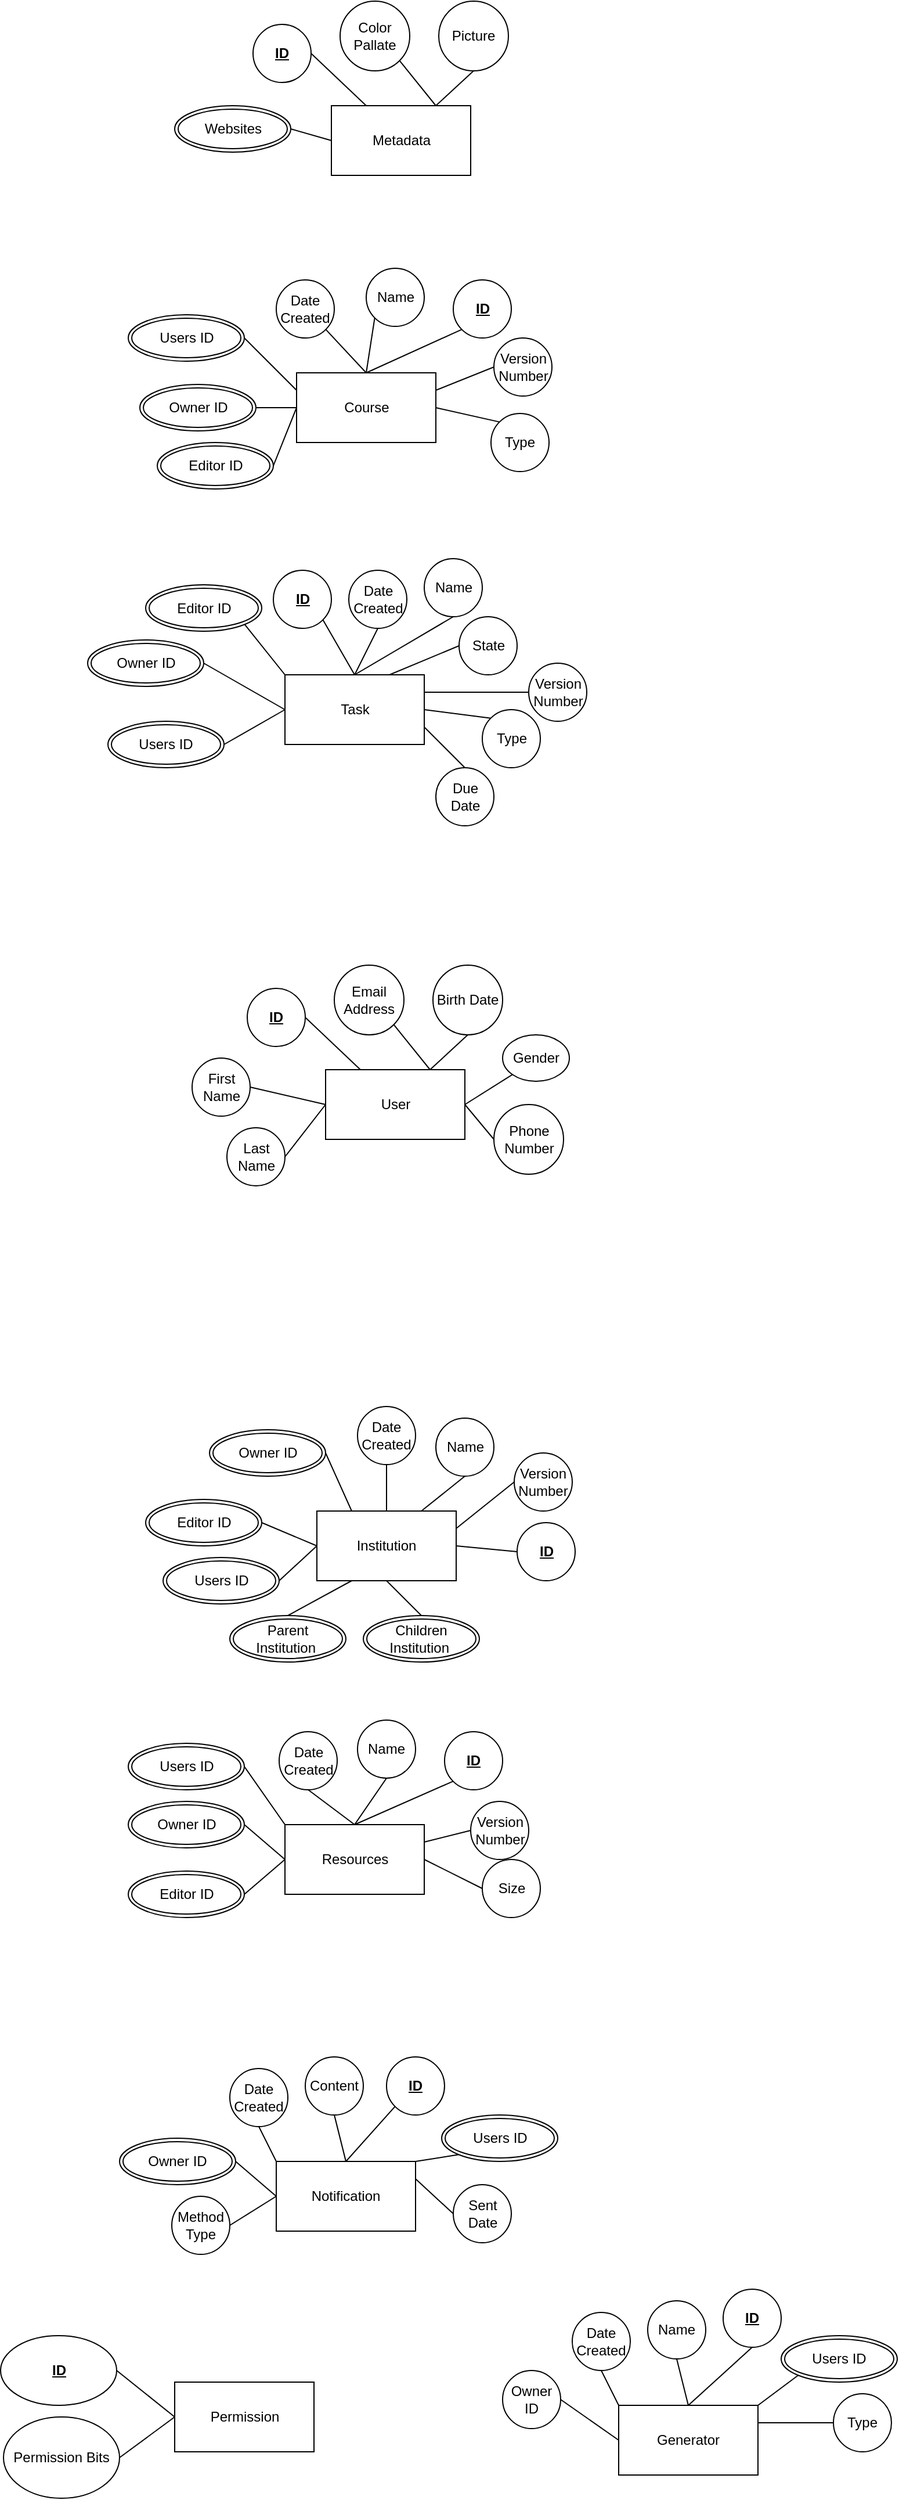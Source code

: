 <mxfile version="21.2.1" type="github">
  <diagram id="R2lEEEUBdFMjLlhIrx00" name="Page-1">
    <mxGraphModel dx="954" dy="1748" grid="1" gridSize="10" guides="1" tooltips="1" connect="1" arrows="1" fold="1" page="1" pageScale="1" pageWidth="850" pageHeight="1100" math="0" shadow="0" extFonts="Permanent Marker^https://fonts.googleapis.com/css?family=Permanent+Marker">
      <root>
        <mxCell id="0" />
        <mxCell id="1" parent="0" />
        <mxCell id="CtZSEA7i2D5SScJN1McE-1" value="User" style="rounded=0;whiteSpace=wrap;html=1;" parent="1" vertex="1">
          <mxGeometry x="327.5" y="-160" width="120" height="60" as="geometry" />
        </mxCell>
        <mxCell id="CtZSEA7i2D5SScJN1McE-2" value="Course" style="rounded=0;whiteSpace=wrap;html=1;" parent="1" vertex="1">
          <mxGeometry x="302.5" y="-760" width="120" height="60" as="geometry" />
        </mxCell>
        <mxCell id="CtZSEA7i2D5SScJN1McE-3" value="Task" style="rounded=0;whiteSpace=wrap;html=1;" parent="1" vertex="1">
          <mxGeometry x="292.5" y="-500" width="120" height="60" as="geometry" />
        </mxCell>
        <mxCell id="uw39ci3O_gwY2ypVidcm-2" value="&lt;b&gt;&lt;u&gt;ID&lt;/u&gt;&lt;/b&gt;" style="ellipse;whiteSpace=wrap;html=1;" parent="1" vertex="1">
          <mxGeometry x="260" y="-230" width="50" height="50" as="geometry" />
        </mxCell>
        <mxCell id="uw39ci3O_gwY2ypVidcm-3" value="First Name" style="ellipse;whiteSpace=wrap;html=1;" parent="1" vertex="1">
          <mxGeometry x="212.5" y="-170" width="50" height="50" as="geometry" />
        </mxCell>
        <mxCell id="uw39ci3O_gwY2ypVidcm-4" value="Last Name" style="ellipse;whiteSpace=wrap;html=1;" parent="1" vertex="1">
          <mxGeometry x="242.5" y="-110" width="50" height="50" as="geometry" />
        </mxCell>
        <mxCell id="uw39ci3O_gwY2ypVidcm-5" value="Email Address" style="ellipse;whiteSpace=wrap;html=1;" parent="1" vertex="1">
          <mxGeometry x="335" y="-250" width="60" height="60" as="geometry" />
        </mxCell>
        <mxCell id="uw39ci3O_gwY2ypVidcm-6" value="Phone Number" style="ellipse;whiteSpace=wrap;html=1;" parent="1" vertex="1">
          <mxGeometry x="472.5" y="-130" width="60" height="60" as="geometry" />
        </mxCell>
        <mxCell id="uw39ci3O_gwY2ypVidcm-7" value="Birth Date" style="ellipse;whiteSpace=wrap;html=1;" parent="1" vertex="1">
          <mxGeometry x="420" y="-250" width="60" height="60" as="geometry" />
        </mxCell>
        <mxCell id="uw39ci3O_gwY2ypVidcm-8" value="Gender" style="ellipse;whiteSpace=wrap;html=1;" parent="1" vertex="1">
          <mxGeometry x="480" y="-190" width="57.5" height="40" as="geometry" />
        </mxCell>
        <mxCell id="uw39ci3O_gwY2ypVidcm-10" value="" style="endArrow=none;html=1;rounded=0;entryX=0.75;entryY=0;entryDx=0;entryDy=0;exitX=1;exitY=1;exitDx=0;exitDy=0;" parent="1" source="uw39ci3O_gwY2ypVidcm-5" target="CtZSEA7i2D5SScJN1McE-1" edge="1">
          <mxGeometry width="50" height="50" relative="1" as="geometry">
            <mxPoint x="367.5" y="70" as="sourcePoint" />
            <mxPoint x="417.5" y="20" as="targetPoint" />
          </mxGeometry>
        </mxCell>
        <mxCell id="uw39ci3O_gwY2ypVidcm-12" value="" style="endArrow=none;html=1;rounded=0;entryX=0.25;entryY=0;entryDx=0;entryDy=0;exitX=1;exitY=0.5;exitDx=0;exitDy=0;" parent="1" source="uw39ci3O_gwY2ypVidcm-2" target="CtZSEA7i2D5SScJN1McE-1" edge="1">
          <mxGeometry width="50" height="50" relative="1" as="geometry">
            <mxPoint x="247.5" y="-140" as="sourcePoint" />
            <mxPoint x="337.5" y="-120" as="targetPoint" />
          </mxGeometry>
        </mxCell>
        <mxCell id="uw39ci3O_gwY2ypVidcm-13" value="" style="endArrow=none;html=1;rounded=0;exitX=1;exitY=0.5;exitDx=0;exitDy=0;entryX=0;entryY=0.5;entryDx=0;entryDy=0;" parent="1" source="uw39ci3O_gwY2ypVidcm-3" target="CtZSEA7i2D5SScJN1McE-1" edge="1">
          <mxGeometry width="50" height="50" relative="1" as="geometry">
            <mxPoint x="207.5" y="-100" as="sourcePoint" />
            <mxPoint x="307.5" y="-80" as="targetPoint" />
          </mxGeometry>
        </mxCell>
        <mxCell id="uw39ci3O_gwY2ypVidcm-14" value="" style="endArrow=none;html=1;rounded=0;exitX=1;exitY=0.5;exitDx=0;exitDy=0;entryX=0;entryY=0.5;entryDx=0;entryDy=0;" parent="1" source="uw39ci3O_gwY2ypVidcm-4" target="CtZSEA7i2D5SScJN1McE-1" edge="1">
          <mxGeometry width="50" height="50" relative="1" as="geometry">
            <mxPoint x="187.5" y="-145" as="sourcePoint" />
            <mxPoint x="297.5" y="-50" as="targetPoint" />
          </mxGeometry>
        </mxCell>
        <mxCell id="uw39ci3O_gwY2ypVidcm-15" value="" style="endArrow=none;html=1;rounded=0;entryX=0.75;entryY=0;entryDx=0;entryDy=0;exitX=0.5;exitY=1;exitDx=0;exitDy=0;" parent="1" source="uw39ci3O_gwY2ypVidcm-7" target="CtZSEA7i2D5SScJN1McE-1" edge="1">
          <mxGeometry width="50" height="50" relative="1" as="geometry">
            <mxPoint x="332.5" y="-70" as="sourcePoint" />
            <mxPoint x="452.5" y="-5" as="targetPoint" />
          </mxGeometry>
        </mxCell>
        <mxCell id="uw39ci3O_gwY2ypVidcm-16" value="" style="endArrow=none;html=1;rounded=0;entryX=1;entryY=0.5;entryDx=0;entryDy=0;exitX=0;exitY=1;exitDx=0;exitDy=0;" parent="1" source="uw39ci3O_gwY2ypVidcm-8" target="CtZSEA7i2D5SScJN1McE-1" edge="1">
          <mxGeometry width="50" height="50" relative="1" as="geometry">
            <mxPoint x="387.5" y="-190" as="sourcePoint" />
            <mxPoint x="397.5" y="-150" as="targetPoint" />
          </mxGeometry>
        </mxCell>
        <mxCell id="uw39ci3O_gwY2ypVidcm-17" value="" style="endArrow=none;html=1;rounded=0;entryX=1;entryY=0.5;entryDx=0;entryDy=0;exitX=0;exitY=0.5;exitDx=0;exitDy=0;" parent="1" source="uw39ci3O_gwY2ypVidcm-6" target="CtZSEA7i2D5SScJN1McE-1" edge="1">
          <mxGeometry width="50" height="50" relative="1" as="geometry">
            <mxPoint x="497.5" y="-175" as="sourcePoint" />
            <mxPoint x="397.5" y="-150" as="targetPoint" />
          </mxGeometry>
        </mxCell>
        <mxCell id="A39vKMBTd1vlr0lXiqjf-1" value="Name" style="ellipse;whiteSpace=wrap;html=1;" parent="1" vertex="1">
          <mxGeometry x="362.5" y="-850" width="50" height="50" as="geometry" />
        </mxCell>
        <mxCell id="A39vKMBTd1vlr0lXiqjf-2" value="Date Created" style="ellipse;whiteSpace=wrap;html=1;" parent="1" vertex="1">
          <mxGeometry x="285" y="-840" width="50" height="50" as="geometry" />
        </mxCell>
        <mxCell id="A39vKMBTd1vlr0lXiqjf-3" value="&lt;u&gt;&lt;b&gt;ID&lt;/b&gt;&lt;/u&gt;" style="ellipse;whiteSpace=wrap;html=1;" parent="1" vertex="1">
          <mxGeometry x="437.5" y="-840" width="50" height="50" as="geometry" />
        </mxCell>
        <mxCell id="A39vKMBTd1vlr0lXiqjf-4" value="Version Number" style="ellipse;whiteSpace=wrap;html=1;" parent="1" vertex="1">
          <mxGeometry x="472.5" y="-790" width="50" height="50" as="geometry" />
        </mxCell>
        <mxCell id="A39vKMBTd1vlr0lXiqjf-7" value="Type" style="ellipse;whiteSpace=wrap;html=1;" parent="1" vertex="1">
          <mxGeometry x="470" y="-725" width="50" height="50" as="geometry" />
        </mxCell>
        <mxCell id="A39vKMBTd1vlr0lXiqjf-9" value="" style="endArrow=none;html=1;rounded=0;exitX=1;exitY=0.5;exitDx=0;exitDy=0;entryX=0;entryY=0.5;entryDx=0;entryDy=0;" parent="1" source="muu-Gyr70Mh77Ey5Hw-l-1" target="CtZSEA7i2D5SScJN1McE-2" edge="1">
          <mxGeometry width="50" height="50" relative="1" as="geometry">
            <mxPoint x="252.5" y="-765" as="sourcePoint" />
            <mxPoint x="162.5" y="-695" as="targetPoint" />
          </mxGeometry>
        </mxCell>
        <mxCell id="A39vKMBTd1vlr0lXiqjf-10" value="" style="endArrow=none;html=1;rounded=0;exitX=1;exitY=1;exitDx=0;exitDy=0;entryX=0.5;entryY=0;entryDx=0;entryDy=0;" parent="1" source="A39vKMBTd1vlr0lXiqjf-2" target="CtZSEA7i2D5SScJN1McE-2" edge="1">
          <mxGeometry width="50" height="50" relative="1" as="geometry">
            <mxPoint x="-87.5" y="-875" as="sourcePoint" />
            <mxPoint x="-7.5" y="-920" as="targetPoint" />
          </mxGeometry>
        </mxCell>
        <mxCell id="A39vKMBTd1vlr0lXiqjf-11" value="" style="endArrow=none;html=1;rounded=0;exitX=0;exitY=1;exitDx=0;exitDy=0;entryX=0.5;entryY=0;entryDx=0;entryDy=0;" parent="1" source="A39vKMBTd1vlr0lXiqjf-1" target="CtZSEA7i2D5SScJN1McE-2" edge="1">
          <mxGeometry width="50" height="50" relative="1" as="geometry">
            <mxPoint x="277.5" y="-780" as="sourcePoint" />
            <mxPoint x="312.5" y="-750" as="targetPoint" />
          </mxGeometry>
        </mxCell>
        <mxCell id="A39vKMBTd1vlr0lXiqjf-12" value="" style="endArrow=none;html=1;rounded=0;exitX=0;exitY=1;exitDx=0;exitDy=0;entryX=0.5;entryY=0;entryDx=0;entryDy=0;" parent="1" source="A39vKMBTd1vlr0lXiqjf-3" target="CtZSEA7i2D5SScJN1McE-2" edge="1">
          <mxGeometry width="50" height="50" relative="1" as="geometry">
            <mxPoint x="367.5" y="-790" as="sourcePoint" />
            <mxPoint x="312.5" y="-750" as="targetPoint" />
          </mxGeometry>
        </mxCell>
        <mxCell id="A39vKMBTd1vlr0lXiqjf-13" value="" style="endArrow=none;html=1;rounded=0;exitX=0;exitY=0;exitDx=0;exitDy=0;entryX=1;entryY=0.5;entryDx=0;entryDy=0;" parent="1" source="A39vKMBTd1vlr0lXiqjf-7" target="CtZSEA7i2D5SScJN1McE-2" edge="1">
          <mxGeometry width="50" height="50" relative="1" as="geometry">
            <mxPoint x="457.5" y="-790" as="sourcePoint" />
            <mxPoint x="372.5" y="-750" as="targetPoint" />
          </mxGeometry>
        </mxCell>
        <mxCell id="A39vKMBTd1vlr0lXiqjf-15" value="" style="endArrow=none;html=1;rounded=0;exitX=0;exitY=0.5;exitDx=0;exitDy=0;entryX=1;entryY=0.25;entryDx=0;entryDy=0;" parent="1" source="A39vKMBTd1vlr0lXiqjf-4" target="CtZSEA7i2D5SScJN1McE-2" edge="1">
          <mxGeometry width="50" height="50" relative="1" as="geometry">
            <mxPoint x="522.5" y="-775" as="sourcePoint" />
            <mxPoint x="432.5" y="-735" as="targetPoint" />
          </mxGeometry>
        </mxCell>
        <mxCell id="Amn-k6kEI2SlUnUKtU05-3" value="&lt;b&gt;&lt;u&gt;ID&lt;/u&gt;&lt;/b&gt;" style="ellipse;whiteSpace=wrap;html=1;" parent="1" vertex="1">
          <mxGeometry x="282.5" y="-590" width="50" height="50" as="geometry" />
        </mxCell>
        <mxCell id="Amn-k6kEI2SlUnUKtU05-7" value="" style="endArrow=none;html=1;rounded=0;exitX=1;exitY=1;exitDx=0;exitDy=0;entryX=0.5;entryY=0;entryDx=0;entryDy=0;" parent="1" source="Amn-k6kEI2SlUnUKtU05-3" target="CtZSEA7i2D5SScJN1McE-3" edge="1">
          <mxGeometry width="50" height="50" relative="1" as="geometry">
            <mxPoint x="277.5" y="-540" as="sourcePoint" />
            <mxPoint x="302.5" y="-490" as="targetPoint" />
          </mxGeometry>
        </mxCell>
        <mxCell id="Amn-k6kEI2SlUnUKtU05-10" value="Name" style="ellipse;whiteSpace=wrap;html=1;" parent="1" vertex="1">
          <mxGeometry x="412.5" y="-600" width="50" height="50" as="geometry" />
        </mxCell>
        <mxCell id="Amn-k6kEI2SlUnUKtU05-11" value="Date Created" style="ellipse;whiteSpace=wrap;html=1;" parent="1" vertex="1">
          <mxGeometry x="347.5" y="-590" width="50" height="50" as="geometry" />
        </mxCell>
        <mxCell id="Amn-k6kEI2SlUnUKtU05-12" value="Type" style="ellipse;whiteSpace=wrap;html=1;" parent="1" vertex="1">
          <mxGeometry x="462.5" y="-470" width="50" height="50" as="geometry" />
        </mxCell>
        <mxCell id="Amn-k6kEI2SlUnUKtU05-13" value="Version Number" style="ellipse;whiteSpace=wrap;html=1;" parent="1" vertex="1">
          <mxGeometry x="502.5" y="-510" width="50" height="50" as="geometry" />
        </mxCell>
        <mxCell id="Amn-k6kEI2SlUnUKtU05-14" value="Due Date" style="ellipse;whiteSpace=wrap;html=1;" parent="1" vertex="1">
          <mxGeometry x="422.5" y="-420" width="50" height="50" as="geometry" />
        </mxCell>
        <mxCell id="Amn-k6kEI2SlUnUKtU05-15" value="State" style="ellipse;whiteSpace=wrap;html=1;" parent="1" vertex="1">
          <mxGeometry x="442.5" y="-550" width="50" height="50" as="geometry" />
        </mxCell>
        <mxCell id="Amn-k6kEI2SlUnUKtU05-17" value="" style="endArrow=none;html=1;rounded=0;exitX=0.5;exitY=1;exitDx=0;exitDy=0;entryX=0.5;entryY=0;entryDx=0;entryDy=0;" parent="1" source="Amn-k6kEI2SlUnUKtU05-11" target="CtZSEA7i2D5SScJN1McE-3" edge="1">
          <mxGeometry width="50" height="50" relative="1" as="geometry">
            <mxPoint x="327.5" y="-550" as="sourcePoint" />
            <mxPoint x="332.5" y="-490" as="targetPoint" />
          </mxGeometry>
        </mxCell>
        <mxCell id="Amn-k6kEI2SlUnUKtU05-18" value="" style="endArrow=none;html=1;rounded=0;exitX=0.5;exitY=1;exitDx=0;exitDy=0;entryX=0.5;entryY=0;entryDx=0;entryDy=0;" parent="1" source="Amn-k6kEI2SlUnUKtU05-10" target="CtZSEA7i2D5SScJN1McE-3" edge="1">
          <mxGeometry width="50" height="50" relative="1" as="geometry">
            <mxPoint x="382.5" y="-530" as="sourcePoint" />
            <mxPoint x="362.5" y="-490" as="targetPoint" />
          </mxGeometry>
        </mxCell>
        <mxCell id="Amn-k6kEI2SlUnUKtU05-19" value="" style="endArrow=none;html=1;rounded=0;exitX=0;exitY=0.5;exitDx=0;exitDy=0;entryX=0.75;entryY=0;entryDx=0;entryDy=0;" parent="1" source="Amn-k6kEI2SlUnUKtU05-15" target="CtZSEA7i2D5SScJN1McE-3" edge="1">
          <mxGeometry width="50" height="50" relative="1" as="geometry">
            <mxPoint x="447.5" y="-530" as="sourcePoint" />
            <mxPoint x="362.5" y="-490" as="targetPoint" />
          </mxGeometry>
        </mxCell>
        <mxCell id="Amn-k6kEI2SlUnUKtU05-20" value="" style="endArrow=none;html=1;rounded=0;exitX=0;exitY=0.5;exitDx=0;exitDy=0;entryX=1;entryY=0.25;entryDx=0;entryDy=0;" parent="1" source="Amn-k6kEI2SlUnUKtU05-13" target="CtZSEA7i2D5SScJN1McE-3" edge="1">
          <mxGeometry width="50" height="50" relative="1" as="geometry">
            <mxPoint x="482.5" y="-525" as="sourcePoint" />
            <mxPoint x="392.5" y="-490" as="targetPoint" />
          </mxGeometry>
        </mxCell>
        <mxCell id="Amn-k6kEI2SlUnUKtU05-21" value="" style="endArrow=none;html=1;rounded=0;exitX=0;exitY=0;exitDx=0;exitDy=0;entryX=1;entryY=0.5;entryDx=0;entryDy=0;" parent="1" source="Amn-k6kEI2SlUnUKtU05-12" target="CtZSEA7i2D5SScJN1McE-3" edge="1">
          <mxGeometry width="50" height="50" relative="1" as="geometry">
            <mxPoint x="512.5" y="-465" as="sourcePoint" />
            <mxPoint x="422.5" y="-475" as="targetPoint" />
          </mxGeometry>
        </mxCell>
        <mxCell id="Amn-k6kEI2SlUnUKtU05-22" value="" style="endArrow=none;html=1;rounded=0;exitX=0.5;exitY=0;exitDx=0;exitDy=0;entryX=1;entryY=0.75;entryDx=0;entryDy=0;" parent="1" source="Amn-k6kEI2SlUnUKtU05-14" target="CtZSEA7i2D5SScJN1McE-3" edge="1">
          <mxGeometry width="50" height="50" relative="1" as="geometry">
            <mxPoint x="459.5" y="-443" as="sourcePoint" />
            <mxPoint x="422.5" y="-460" as="targetPoint" />
          </mxGeometry>
        </mxCell>
        <mxCell id="Amn-k6kEI2SlUnUKtU05-25" value="Institution" style="rounded=0;whiteSpace=wrap;html=1;" parent="1" vertex="1">
          <mxGeometry x="320" y="220" width="120" height="60" as="geometry" />
        </mxCell>
        <mxCell id="Amn-k6kEI2SlUnUKtU05-26" value="Name" style="ellipse;whiteSpace=wrap;html=1;" parent="1" vertex="1">
          <mxGeometry x="422.5" y="140" width="50" height="50" as="geometry" />
        </mxCell>
        <mxCell id="Amn-k6kEI2SlUnUKtU05-27" value="Date Created" style="ellipse;whiteSpace=wrap;html=1;" parent="1" vertex="1">
          <mxGeometry x="355" y="130" width="50" height="50" as="geometry" />
        </mxCell>
        <mxCell id="Amn-k6kEI2SlUnUKtU05-28" value="&lt;u&gt;&lt;b&gt;ID&lt;/b&gt;&lt;/u&gt;" style="ellipse;whiteSpace=wrap;html=1;" parent="1" vertex="1">
          <mxGeometry x="492.5" y="230" width="50" height="50" as="geometry" />
        </mxCell>
        <mxCell id="Amn-k6kEI2SlUnUKtU05-29" value="Version Number" style="ellipse;whiteSpace=wrap;html=1;" parent="1" vertex="1">
          <mxGeometry x="490" y="170" width="50" height="50" as="geometry" />
        </mxCell>
        <mxCell id="Amn-k6kEI2SlUnUKtU05-35" value="" style="endArrow=none;html=1;rounded=0;exitX=0.5;exitY=1;exitDx=0;exitDy=0;entryX=0.5;entryY=0;entryDx=0;entryDy=0;" parent="1" source="Amn-k6kEI2SlUnUKtU05-27" target="Amn-k6kEI2SlUnUKtU05-25" edge="1">
          <mxGeometry width="50" height="50" relative="1" as="geometry">
            <mxPoint x="-90" y="95" as="sourcePoint" />
            <mxPoint x="-10" y="50" as="targetPoint" />
          </mxGeometry>
        </mxCell>
        <mxCell id="Amn-k6kEI2SlUnUKtU05-36" value="" style="endArrow=none;html=1;rounded=0;exitX=0.5;exitY=1;exitDx=0;exitDy=0;entryX=0.75;entryY=0;entryDx=0;entryDy=0;" parent="1" source="Amn-k6kEI2SlUnUKtU05-26" target="Amn-k6kEI2SlUnUKtU05-25" edge="1">
          <mxGeometry width="50" height="50" relative="1" as="geometry">
            <mxPoint x="275" y="190" as="sourcePoint" />
            <mxPoint x="310" y="220" as="targetPoint" />
          </mxGeometry>
        </mxCell>
        <mxCell id="Amn-k6kEI2SlUnUKtU05-37" value="" style="endArrow=none;html=1;rounded=0;exitX=0;exitY=0.5;exitDx=0;exitDy=0;entryX=1;entryY=0.5;entryDx=0;entryDy=0;" parent="1" source="Amn-k6kEI2SlUnUKtU05-28" target="Amn-k6kEI2SlUnUKtU05-25" edge="1">
          <mxGeometry width="50" height="50" relative="1" as="geometry">
            <mxPoint x="365" y="180" as="sourcePoint" />
            <mxPoint x="310" y="220" as="targetPoint" />
          </mxGeometry>
        </mxCell>
        <mxCell id="Amn-k6kEI2SlUnUKtU05-40" value="" style="endArrow=none;html=1;rounded=0;exitX=0;exitY=0.5;exitDx=0;exitDy=0;entryX=1;entryY=0.25;entryDx=0;entryDy=0;" parent="1" source="Amn-k6kEI2SlUnUKtU05-29" target="Amn-k6kEI2SlUnUKtU05-25" edge="1">
          <mxGeometry width="50" height="50" relative="1" as="geometry">
            <mxPoint x="520" y="195" as="sourcePoint" />
            <mxPoint x="430" y="235" as="targetPoint" />
          </mxGeometry>
        </mxCell>
        <mxCell id="Amn-k6kEI2SlUnUKtU05-57" value="Resources" style="rounded=0;whiteSpace=wrap;html=1;" parent="1" vertex="1">
          <mxGeometry x="292.5" y="490" width="120" height="60" as="geometry" />
        </mxCell>
        <mxCell id="Amn-k6kEI2SlUnUKtU05-58" value="Name" style="ellipse;whiteSpace=wrap;html=1;" parent="1" vertex="1">
          <mxGeometry x="355" y="400" width="50" height="50" as="geometry" />
        </mxCell>
        <mxCell id="Amn-k6kEI2SlUnUKtU05-59" value="Date Created" style="ellipse;whiteSpace=wrap;html=1;" parent="1" vertex="1">
          <mxGeometry x="287.5" y="410" width="50" height="50" as="geometry" />
        </mxCell>
        <mxCell id="Amn-k6kEI2SlUnUKtU05-60" value="&lt;b&gt;&lt;u&gt;ID&lt;/u&gt;&lt;/b&gt;" style="ellipse;whiteSpace=wrap;html=1;" parent="1" vertex="1">
          <mxGeometry x="430" y="410" width="50" height="50" as="geometry" />
        </mxCell>
        <mxCell id="Amn-k6kEI2SlUnUKtU05-61" value="Version Number" style="ellipse;whiteSpace=wrap;html=1;" parent="1" vertex="1">
          <mxGeometry x="452.5" y="470" width="50" height="50" as="geometry" />
        </mxCell>
        <mxCell id="Amn-k6kEI2SlUnUKtU05-64" value="Size" style="ellipse;whiteSpace=wrap;html=1;" parent="1" vertex="1">
          <mxGeometry x="462.5" y="520" width="50" height="50" as="geometry" />
        </mxCell>
        <mxCell id="Amn-k6kEI2SlUnUKtU05-67" value="" style="endArrow=none;html=1;rounded=0;exitX=0.5;exitY=1;exitDx=0;exitDy=0;entryX=0.5;entryY=0;entryDx=0;entryDy=0;" parent="1" source="Amn-k6kEI2SlUnUKtU05-59" target="Amn-k6kEI2SlUnUKtU05-57" edge="1">
          <mxGeometry width="50" height="50" relative="1" as="geometry">
            <mxPoint x="-97.5" y="375" as="sourcePoint" />
            <mxPoint x="-17.5" y="330" as="targetPoint" />
          </mxGeometry>
        </mxCell>
        <mxCell id="Amn-k6kEI2SlUnUKtU05-68" value="" style="endArrow=none;html=1;rounded=0;exitX=0.5;exitY=1;exitDx=0;exitDy=0;entryX=0.5;entryY=0;entryDx=0;entryDy=0;" parent="1" source="Amn-k6kEI2SlUnUKtU05-58" target="Amn-k6kEI2SlUnUKtU05-57" edge="1">
          <mxGeometry width="50" height="50" relative="1" as="geometry">
            <mxPoint x="267.5" y="470" as="sourcePoint" />
            <mxPoint x="302.5" y="500" as="targetPoint" />
          </mxGeometry>
        </mxCell>
        <mxCell id="Amn-k6kEI2SlUnUKtU05-69" value="" style="endArrow=none;html=1;rounded=0;exitX=0;exitY=1;exitDx=0;exitDy=0;entryX=0.5;entryY=0;entryDx=0;entryDy=0;" parent="1" source="Amn-k6kEI2SlUnUKtU05-60" target="Amn-k6kEI2SlUnUKtU05-57" edge="1">
          <mxGeometry width="50" height="50" relative="1" as="geometry">
            <mxPoint x="357.5" y="460" as="sourcePoint" />
            <mxPoint x="302.5" y="500" as="targetPoint" />
          </mxGeometry>
        </mxCell>
        <mxCell id="Amn-k6kEI2SlUnUKtU05-70" value="" style="endArrow=none;html=1;rounded=0;exitX=0;exitY=0.5;exitDx=0;exitDy=0;entryX=1;entryY=0.5;entryDx=0;entryDy=0;" parent="1" source="Amn-k6kEI2SlUnUKtU05-64" target="Amn-k6kEI2SlUnUKtU05-57" edge="1">
          <mxGeometry width="50" height="50" relative="1" as="geometry">
            <mxPoint x="447.5" y="460" as="sourcePoint" />
            <mxPoint x="362.5" y="500" as="targetPoint" />
          </mxGeometry>
        </mxCell>
        <mxCell id="Amn-k6kEI2SlUnUKtU05-72" value="" style="endArrow=none;html=1;rounded=0;exitX=0;exitY=0.5;exitDx=0;exitDy=0;entryX=1;entryY=0.25;entryDx=0;entryDy=0;" parent="1" source="Amn-k6kEI2SlUnUKtU05-61" target="Amn-k6kEI2SlUnUKtU05-57" edge="1">
          <mxGeometry width="50" height="50" relative="1" as="geometry">
            <mxPoint x="512.5" y="475" as="sourcePoint" />
            <mxPoint x="422.5" y="515" as="targetPoint" />
          </mxGeometry>
        </mxCell>
        <mxCell id="Amn-k6kEI2SlUnUKtU05-75" value="Notification" style="rounded=0;whiteSpace=wrap;html=1;" parent="1" vertex="1">
          <mxGeometry x="285" y="780" width="120" height="60" as="geometry" />
        </mxCell>
        <mxCell id="Amn-k6kEI2SlUnUKtU05-76" value="Content" style="ellipse;whiteSpace=wrap;html=1;" parent="1" vertex="1">
          <mxGeometry x="310" y="690" width="50" height="50" as="geometry" />
        </mxCell>
        <mxCell id="Amn-k6kEI2SlUnUKtU05-77" value="Date Created" style="ellipse;whiteSpace=wrap;html=1;" parent="1" vertex="1">
          <mxGeometry x="245" y="700" width="50" height="50" as="geometry" />
        </mxCell>
        <mxCell id="Amn-k6kEI2SlUnUKtU05-78" value="&lt;b&gt;&lt;u&gt;ID&lt;/u&gt;&lt;/b&gt;" style="ellipse;whiteSpace=wrap;html=1;" parent="1" vertex="1">
          <mxGeometry x="380" y="690" width="50" height="50" as="geometry" />
        </mxCell>
        <mxCell id="Amn-k6kEI2SlUnUKtU05-79" value="Sent Date" style="ellipse;whiteSpace=wrap;html=1;" parent="1" vertex="1">
          <mxGeometry x="437.5" y="800" width="50" height="50" as="geometry" />
        </mxCell>
        <mxCell id="Amn-k6kEI2SlUnUKtU05-81" value="Method Type" style="ellipse;whiteSpace=wrap;html=1;" parent="1" vertex="1">
          <mxGeometry x="195" y="810" width="50" height="50" as="geometry" />
        </mxCell>
        <mxCell id="Amn-k6kEI2SlUnUKtU05-85" value="" style="endArrow=none;html=1;rounded=0;exitX=0.5;exitY=1;exitDx=0;exitDy=0;entryX=0;entryY=0;entryDx=0;entryDy=0;" parent="1" source="Amn-k6kEI2SlUnUKtU05-77" target="Amn-k6kEI2SlUnUKtU05-75" edge="1">
          <mxGeometry width="50" height="50" relative="1" as="geometry">
            <mxPoint x="-105" y="665" as="sourcePoint" />
            <mxPoint x="-25" y="620" as="targetPoint" />
          </mxGeometry>
        </mxCell>
        <mxCell id="Amn-k6kEI2SlUnUKtU05-86" value="" style="endArrow=none;html=1;rounded=0;exitX=0.5;exitY=1;exitDx=0;exitDy=0;entryX=0.5;entryY=0;entryDx=0;entryDy=0;" parent="1" source="Amn-k6kEI2SlUnUKtU05-76" target="Amn-k6kEI2SlUnUKtU05-75" edge="1">
          <mxGeometry width="50" height="50" relative="1" as="geometry">
            <mxPoint x="260" y="760" as="sourcePoint" />
            <mxPoint x="295" y="790" as="targetPoint" />
          </mxGeometry>
        </mxCell>
        <mxCell id="Amn-k6kEI2SlUnUKtU05-87" value="" style="endArrow=none;html=1;rounded=0;exitX=0;exitY=1;exitDx=0;exitDy=0;entryX=0.5;entryY=0;entryDx=0;entryDy=0;" parent="1" source="Amn-k6kEI2SlUnUKtU05-78" target="Amn-k6kEI2SlUnUKtU05-75" edge="1">
          <mxGeometry width="50" height="50" relative="1" as="geometry">
            <mxPoint x="350" y="750" as="sourcePoint" />
            <mxPoint x="295" y="790" as="targetPoint" />
          </mxGeometry>
        </mxCell>
        <mxCell id="Amn-k6kEI2SlUnUKtU05-90" value="" style="endArrow=none;html=1;rounded=0;exitX=0;exitY=0.5;exitDx=0;exitDy=0;entryX=1;entryY=0.25;entryDx=0;entryDy=0;" parent="1" source="Amn-k6kEI2SlUnUKtU05-79" target="Amn-k6kEI2SlUnUKtU05-75" edge="1">
          <mxGeometry width="50" height="50" relative="1" as="geometry">
            <mxPoint x="505" y="765" as="sourcePoint" />
            <mxPoint x="415" y="805" as="targetPoint" />
          </mxGeometry>
        </mxCell>
        <mxCell id="Amn-k6kEI2SlUnUKtU05-91" value="" style="endArrow=none;html=1;rounded=0;exitX=0;exitY=0.5;exitDx=0;exitDy=0;entryX=1;entryY=0.5;entryDx=0;entryDy=0;" parent="1" source="Amn-k6kEI2SlUnUKtU05-75" target="Amn-k6kEI2SlUnUKtU05-81" edge="1">
          <mxGeometry width="50" height="50" relative="1" as="geometry">
            <mxPoint x="505" y="825" as="sourcePoint" />
            <mxPoint x="415" y="805" as="targetPoint" />
          </mxGeometry>
        </mxCell>
        <mxCell id="Amn-k6kEI2SlUnUKtU05-107" value="Permission" style="rounded=0;whiteSpace=wrap;html=1;" parent="1" vertex="1">
          <mxGeometry x="197.5" y="970" width="120" height="60" as="geometry" />
        </mxCell>
        <mxCell id="Amn-k6kEI2SlUnUKtU05-108" value="&lt;b&gt;&lt;u&gt;ID&lt;/u&gt;&lt;/b&gt;" style="ellipse;whiteSpace=wrap;html=1;" parent="1" vertex="1">
          <mxGeometry x="47.5" y="930" width="100" height="60" as="geometry" />
        </mxCell>
        <mxCell id="Amn-k6kEI2SlUnUKtU05-109" value="Permission Bits" style="ellipse;whiteSpace=wrap;html=1;" parent="1" vertex="1">
          <mxGeometry x="50" y="1000" width="100" height="70" as="geometry" />
        </mxCell>
        <mxCell id="Amn-k6kEI2SlUnUKtU05-110" value="" style="endArrow=none;html=1;rounded=0;exitX=1;exitY=0.5;exitDx=0;exitDy=0;entryX=0;entryY=0.5;entryDx=0;entryDy=0;" parent="1" source="Amn-k6kEI2SlUnUKtU05-108" target="Amn-k6kEI2SlUnUKtU05-107" edge="1">
          <mxGeometry width="50" height="50" relative="1" as="geometry">
            <mxPoint x="-52.5" y="1030" as="sourcePoint" />
            <mxPoint x="57.5" y="1035" as="targetPoint" />
          </mxGeometry>
        </mxCell>
        <mxCell id="Amn-k6kEI2SlUnUKtU05-111" value="" style="endArrow=none;html=1;rounded=0;exitX=0;exitY=0.5;exitDx=0;exitDy=0;entryX=1;entryY=0.5;entryDx=0;entryDy=0;" parent="1" source="Amn-k6kEI2SlUnUKtU05-107" target="Amn-k6kEI2SlUnUKtU05-109" edge="1">
          <mxGeometry width="50" height="50" relative="1" as="geometry">
            <mxPoint x="417.5" y="1015" as="sourcePoint" />
            <mxPoint x="327.5" y="995" as="targetPoint" />
          </mxGeometry>
        </mxCell>
        <mxCell id="Amn-k6kEI2SlUnUKtU05-117" value="Generator" style="rounded=0;whiteSpace=wrap;html=1;" parent="1" vertex="1">
          <mxGeometry x="580" y="990" width="120" height="60" as="geometry" />
        </mxCell>
        <mxCell id="Amn-k6kEI2SlUnUKtU05-118" value="Name" style="ellipse;whiteSpace=wrap;html=1;" parent="1" vertex="1">
          <mxGeometry x="605" y="900" width="50" height="50" as="geometry" />
        </mxCell>
        <mxCell id="Amn-k6kEI2SlUnUKtU05-119" value="Date Created" style="ellipse;whiteSpace=wrap;html=1;" parent="1" vertex="1">
          <mxGeometry x="540" y="910" width="50" height="50" as="geometry" />
        </mxCell>
        <mxCell id="Amn-k6kEI2SlUnUKtU05-120" value="&lt;b&gt;&lt;u&gt;ID&lt;/u&gt;&lt;/b&gt;" style="ellipse;whiteSpace=wrap;html=1;" parent="1" vertex="1">
          <mxGeometry x="670" y="890" width="50" height="50" as="geometry" />
        </mxCell>
        <mxCell id="Amn-k6kEI2SlUnUKtU05-121" value="Type" style="ellipse;whiteSpace=wrap;html=1;" parent="1" vertex="1">
          <mxGeometry x="765" y="980" width="50" height="50" as="geometry" />
        </mxCell>
        <mxCell id="Amn-k6kEI2SlUnUKtU05-122" value="Owner ID" style="ellipse;whiteSpace=wrap;html=1;" parent="1" vertex="1">
          <mxGeometry x="480" y="960" width="50" height="50" as="geometry" />
        </mxCell>
        <mxCell id="Amn-k6kEI2SlUnUKtU05-125" value="" style="endArrow=none;html=1;rounded=0;exitX=1;exitY=0.5;exitDx=0;exitDy=0;entryX=0;entryY=0.5;entryDx=0;entryDy=0;" parent="1" source="Amn-k6kEI2SlUnUKtU05-122" target="Amn-k6kEI2SlUnUKtU05-117" edge="1">
          <mxGeometry width="50" height="50" relative="1" as="geometry">
            <mxPoint x="330" y="1050" as="sourcePoint" />
            <mxPoint x="440" y="1055" as="targetPoint" />
          </mxGeometry>
        </mxCell>
        <mxCell id="Amn-k6kEI2SlUnUKtU05-126" value="" style="endArrow=none;html=1;rounded=0;exitX=0.5;exitY=1;exitDx=0;exitDy=0;entryX=0;entryY=0;entryDx=0;entryDy=0;" parent="1" source="Amn-k6kEI2SlUnUKtU05-119" target="Amn-k6kEI2SlUnUKtU05-117" edge="1">
          <mxGeometry width="50" height="50" relative="1" as="geometry">
            <mxPoint x="190" y="875" as="sourcePoint" />
            <mxPoint x="270" y="830" as="targetPoint" />
          </mxGeometry>
        </mxCell>
        <mxCell id="Amn-k6kEI2SlUnUKtU05-127" value="" style="endArrow=none;html=1;rounded=0;exitX=0.5;exitY=1;exitDx=0;exitDy=0;entryX=0.5;entryY=0;entryDx=0;entryDy=0;" parent="1" source="Amn-k6kEI2SlUnUKtU05-118" target="Amn-k6kEI2SlUnUKtU05-117" edge="1">
          <mxGeometry width="50" height="50" relative="1" as="geometry">
            <mxPoint x="555" y="970" as="sourcePoint" />
            <mxPoint x="590" y="1000" as="targetPoint" />
          </mxGeometry>
        </mxCell>
        <mxCell id="Amn-k6kEI2SlUnUKtU05-128" value="" style="endArrow=none;html=1;rounded=0;exitX=0.5;exitY=1;exitDx=0;exitDy=0;entryX=0.5;entryY=0;entryDx=0;entryDy=0;" parent="1" source="Amn-k6kEI2SlUnUKtU05-120" target="Amn-k6kEI2SlUnUKtU05-117" edge="1">
          <mxGeometry width="50" height="50" relative="1" as="geometry">
            <mxPoint x="645" y="960" as="sourcePoint" />
            <mxPoint x="590" y="1000" as="targetPoint" />
          </mxGeometry>
        </mxCell>
        <mxCell id="Amn-k6kEI2SlUnUKtU05-130" value="" style="endArrow=none;html=1;rounded=0;exitX=0;exitY=0.5;exitDx=0;exitDy=0;entryX=1;entryY=0.25;entryDx=0;entryDy=0;" parent="1" source="Amn-k6kEI2SlUnUKtU05-121" target="Amn-k6kEI2SlUnUKtU05-117" edge="1">
          <mxGeometry width="50" height="50" relative="1" as="geometry">
            <mxPoint x="800" y="975" as="sourcePoint" />
            <mxPoint x="710" y="1015" as="targetPoint" />
          </mxGeometry>
        </mxCell>
        <mxCell id="muu-Gyr70Mh77Ey5Hw-l-1" value="Owner ID" style="ellipse;shape=doubleEllipse;margin=3;whiteSpace=wrap;html=1;align=center;" vertex="1" parent="1">
          <mxGeometry x="167.5" y="-750" width="100" height="40" as="geometry" />
        </mxCell>
        <mxCell id="muu-Gyr70Mh77Ey5Hw-l-3" value="" style="endArrow=none;html=1;rounded=0;exitX=1;exitY=0.5;exitDx=0;exitDy=0;entryX=0;entryY=0.5;entryDx=0;entryDy=0;" edge="1" source="muu-Gyr70Mh77Ey5Hw-l-4" parent="1" target="CtZSEA7i2D5SScJN1McE-3">
          <mxGeometry width="50" height="50" relative="1" as="geometry">
            <mxPoint x="262.5" y="-785" as="sourcePoint" />
            <mxPoint x="313" y="-750" as="targetPoint" />
          </mxGeometry>
        </mxCell>
        <mxCell id="muu-Gyr70Mh77Ey5Hw-l-4" value="Owner ID" style="ellipse;shape=doubleEllipse;margin=3;whiteSpace=wrap;html=1;align=center;" vertex="1" parent="1">
          <mxGeometry x="122.5" y="-530" width="100" height="40" as="geometry" />
        </mxCell>
        <mxCell id="muu-Gyr70Mh77Ey5Hw-l-7" value="Owner ID" style="ellipse;shape=doubleEllipse;margin=3;whiteSpace=wrap;html=1;align=center;" vertex="1" parent="1">
          <mxGeometry x="227.5" y="150" width="100" height="40" as="geometry" />
        </mxCell>
        <mxCell id="muu-Gyr70Mh77Ey5Hw-l-8" value="" style="endArrow=none;html=1;rounded=0;exitX=1;exitY=0.5;exitDx=0;exitDy=0;entryX=0.25;entryY=0;entryDx=0;entryDy=0;" edge="1" parent="1" source="muu-Gyr70Mh77Ey5Hw-l-7" target="Amn-k6kEI2SlUnUKtU05-25">
          <mxGeometry width="50" height="50" relative="1" as="geometry">
            <mxPoint x="300" y="-75" as="sourcePoint" />
            <mxPoint x="280" y="205" as="targetPoint" />
          </mxGeometry>
        </mxCell>
        <mxCell id="muu-Gyr70Mh77Ey5Hw-l-9" value="Owner ID" style="ellipse;shape=doubleEllipse;margin=3;whiteSpace=wrap;html=1;align=center;" vertex="1" parent="1">
          <mxGeometry x="157.5" y="470" width="100" height="40" as="geometry" />
        </mxCell>
        <mxCell id="muu-Gyr70Mh77Ey5Hw-l-10" value="" style="endArrow=none;html=1;rounded=0;exitX=1;exitY=0.5;exitDx=0;exitDy=0;entryX=0;entryY=0.5;entryDx=0;entryDy=0;" edge="1" source="muu-Gyr70Mh77Ey5Hw-l-9" parent="1" target="Amn-k6kEI2SlUnUKtU05-57">
          <mxGeometry width="50" height="50" relative="1" as="geometry">
            <mxPoint x="175" y="115" as="sourcePoint" />
            <mxPoint x="195" y="425" as="targetPoint" />
          </mxGeometry>
        </mxCell>
        <mxCell id="muu-Gyr70Mh77Ey5Hw-l-11" value="Owner ID" style="ellipse;shape=doubleEllipse;margin=3;whiteSpace=wrap;html=1;align=center;" vertex="1" parent="1">
          <mxGeometry x="150" y="760" width="100" height="40" as="geometry" />
        </mxCell>
        <mxCell id="muu-Gyr70Mh77Ey5Hw-l-12" value="" style="endArrow=none;html=1;rounded=0;exitX=1;exitY=0.5;exitDx=0;exitDy=0;entryX=0;entryY=0.5;entryDx=0;entryDy=0;" edge="1" source="muu-Gyr70Mh77Ey5Hw-l-11" parent="1" target="Amn-k6kEI2SlUnUKtU05-75">
          <mxGeometry width="50" height="50" relative="1" as="geometry">
            <mxPoint x="79.5" y="355" as="sourcePoint" />
            <mxPoint x="197.5" y="760" as="targetPoint" />
          </mxGeometry>
        </mxCell>
        <mxCell id="muu-Gyr70Mh77Ey5Hw-l-13" value="Editor ID" style="ellipse;shape=doubleEllipse;margin=3;whiteSpace=wrap;html=1;align=center;" vertex="1" parent="1">
          <mxGeometry x="182.5" y="-700" width="100" height="40" as="geometry" />
        </mxCell>
        <mxCell id="muu-Gyr70Mh77Ey5Hw-l-14" value="" style="endArrow=none;html=1;rounded=0;exitX=1;exitY=0.5;exitDx=0;exitDy=0;entryX=0;entryY=0.5;entryDx=0;entryDy=0;" edge="1" source="muu-Gyr70Mh77Ey5Hw-l-13" parent="1" target="CtZSEA7i2D5SScJN1McE-2">
          <mxGeometry width="50" height="50" relative="1" as="geometry">
            <mxPoint x="262.5" y="-755" as="sourcePoint" />
            <mxPoint x="313" y="-720" as="targetPoint" />
          </mxGeometry>
        </mxCell>
        <mxCell id="muu-Gyr70Mh77Ey5Hw-l-15" value="Editor ID" style="ellipse;shape=doubleEllipse;margin=3;whiteSpace=wrap;html=1;align=center;" vertex="1" parent="1">
          <mxGeometry x="172.5" y="-577.5" width="100" height="40" as="geometry" />
        </mxCell>
        <mxCell id="muu-Gyr70Mh77Ey5Hw-l-16" value="" style="endArrow=none;html=1;rounded=0;exitX=1;exitY=1;exitDx=0;exitDy=0;entryX=0;entryY=0;entryDx=0;entryDy=0;" edge="1" source="muu-Gyr70Mh77Ey5Hw-l-15" parent="1" target="CtZSEA7i2D5SScJN1McE-3">
          <mxGeometry width="50" height="50" relative="1" as="geometry">
            <mxPoint x="287.5" y="-612.5" as="sourcePoint" />
            <mxPoint x="320" y="-472.5" as="targetPoint" />
          </mxGeometry>
        </mxCell>
        <mxCell id="muu-Gyr70Mh77Ey5Hw-l-17" value="Editor ID" style="ellipse;shape=doubleEllipse;margin=3;whiteSpace=wrap;html=1;align=center;" vertex="1" parent="1">
          <mxGeometry x="172.5" y="210" width="100" height="40" as="geometry" />
        </mxCell>
        <mxCell id="muu-Gyr70Mh77Ey5Hw-l-18" value="" style="endArrow=none;html=1;rounded=0;exitX=1;exitY=0.5;exitDx=0;exitDy=0;entryX=0;entryY=0.5;entryDx=0;entryDy=0;" edge="1" source="muu-Gyr70Mh77Ey5Hw-l-17" parent="1" target="Amn-k6kEI2SlUnUKtU05-25">
          <mxGeometry width="50" height="50" relative="1" as="geometry">
            <mxPoint x="192" y="47.5" as="sourcePoint" />
            <mxPoint x="197.5" y="160" as="targetPoint" />
          </mxGeometry>
        </mxCell>
        <mxCell id="muu-Gyr70Mh77Ey5Hw-l-21" value="Editor ID" style="ellipse;shape=doubleEllipse;margin=3;whiteSpace=wrap;html=1;align=center;" vertex="1" parent="1">
          <mxGeometry x="157.5" y="530" width="100" height="40" as="geometry" />
        </mxCell>
        <mxCell id="muu-Gyr70Mh77Ey5Hw-l-22" value="" style="endArrow=none;html=1;rounded=0;exitX=1;exitY=0.5;exitDx=0;exitDy=0;entryX=0;entryY=0.5;entryDx=0;entryDy=0;" edge="1" source="muu-Gyr70Mh77Ey5Hw-l-21" parent="1" target="Amn-k6kEI2SlUnUKtU05-57">
          <mxGeometry width="50" height="50" relative="1" as="geometry">
            <mxPoint x="69.5" y="217.5" as="sourcePoint" />
            <mxPoint x="197.5" y="420" as="targetPoint" />
          </mxGeometry>
        </mxCell>
        <mxCell id="muu-Gyr70Mh77Ey5Hw-l-23" value="Users ID" style="ellipse;shape=doubleEllipse;margin=3;whiteSpace=wrap;html=1;align=center;" vertex="1" parent="1">
          <mxGeometry x="157.5" y="-810" width="100" height="40" as="geometry" />
        </mxCell>
        <mxCell id="muu-Gyr70Mh77Ey5Hw-l-24" value="" style="endArrow=none;html=1;rounded=0;exitX=1;exitY=0.5;exitDx=0;exitDy=0;entryX=0;entryY=0.25;entryDx=0;entryDy=0;" edge="1" parent="1" source="muu-Gyr70Mh77Ey5Hw-l-23" target="CtZSEA7i2D5SScJN1McE-2">
          <mxGeometry width="50" height="50" relative="1" as="geometry">
            <mxPoint x="278" y="-720" as="sourcePoint" />
            <mxPoint x="313" y="-720" as="targetPoint" />
          </mxGeometry>
        </mxCell>
        <mxCell id="muu-Gyr70Mh77Ey5Hw-l-26" value="Users ID" style="ellipse;shape=doubleEllipse;margin=3;whiteSpace=wrap;html=1;align=center;" vertex="1" parent="1">
          <mxGeometry x="140" y="-460" width="100" height="40" as="geometry" />
        </mxCell>
        <mxCell id="muu-Gyr70Mh77Ey5Hw-l-27" value="" style="endArrow=none;html=1;rounded=0;exitX=1;exitY=0.5;exitDx=0;exitDy=0;entryX=0;entryY=0.5;entryDx=0;entryDy=0;" edge="1" source="muu-Gyr70Mh77Ey5Hw-l-26" parent="1" target="CtZSEA7i2D5SScJN1McE-3">
          <mxGeometry width="50" height="50" relative="1" as="geometry">
            <mxPoint x="673" y="-540" as="sourcePoint" />
            <mxPoint x="698" y="-565" as="targetPoint" />
          </mxGeometry>
        </mxCell>
        <mxCell id="muu-Gyr70Mh77Ey5Hw-l-28" value="Users ID" style="ellipse;shape=doubleEllipse;margin=3;whiteSpace=wrap;html=1;align=center;" vertex="1" parent="1">
          <mxGeometry x="187.5" y="260" width="100" height="40" as="geometry" />
        </mxCell>
        <mxCell id="muu-Gyr70Mh77Ey5Hw-l-29" value="" style="endArrow=none;html=1;rounded=0;exitX=1;exitY=0.5;exitDx=0;exitDy=0;entryX=0;entryY=0.5;entryDx=0;entryDy=0;" edge="1" source="muu-Gyr70Mh77Ey5Hw-l-28" parent="1" target="Amn-k6kEI2SlUnUKtU05-25">
          <mxGeometry width="50" height="50" relative="1" as="geometry">
            <mxPoint x="726.5" y="230" as="sourcePoint" />
            <mxPoint x="346.5" y="300" as="targetPoint" />
          </mxGeometry>
        </mxCell>
        <mxCell id="muu-Gyr70Mh77Ey5Hw-l-30" value="Users ID" style="ellipse;shape=doubleEllipse;margin=3;whiteSpace=wrap;html=1;align=center;" vertex="1" parent="1">
          <mxGeometry x="157.5" y="420" width="100" height="40" as="geometry" />
        </mxCell>
        <mxCell id="muu-Gyr70Mh77Ey5Hw-l-31" value="" style="endArrow=none;html=1;rounded=0;exitX=1;exitY=0.5;exitDx=0;exitDy=0;entryX=0;entryY=0;entryDx=0;entryDy=0;" edge="1" source="muu-Gyr70Mh77Ey5Hw-l-30" parent="1" target="Amn-k6kEI2SlUnUKtU05-57">
          <mxGeometry width="50" height="50" relative="1" as="geometry">
            <mxPoint x="634" y="370" as="sourcePoint" />
            <mxPoint x="227.5" y="390" as="targetPoint" />
          </mxGeometry>
        </mxCell>
        <mxCell id="muu-Gyr70Mh77Ey5Hw-l-32" value="Users ID" style="ellipse;shape=doubleEllipse;margin=3;whiteSpace=wrap;html=1;align=center;" vertex="1" parent="1">
          <mxGeometry x="427.5" y="740" width="100" height="40" as="geometry" />
        </mxCell>
        <mxCell id="muu-Gyr70Mh77Ey5Hw-l-33" value="" style="endArrow=none;html=1;rounded=0;exitX=0;exitY=1;exitDx=0;exitDy=0;entryX=1;entryY=0;entryDx=0;entryDy=0;" edge="1" source="muu-Gyr70Mh77Ey5Hw-l-32" parent="1" target="Amn-k6kEI2SlUnUKtU05-75">
          <mxGeometry width="50" height="50" relative="1" as="geometry">
            <mxPoint x="914" y="640" as="sourcePoint" />
            <mxPoint x="573" y="760" as="targetPoint" />
          </mxGeometry>
        </mxCell>
        <mxCell id="muu-Gyr70Mh77Ey5Hw-l-34" value="Users ID" style="ellipse;shape=doubleEllipse;margin=3;whiteSpace=wrap;html=1;align=center;" vertex="1" parent="1">
          <mxGeometry x="720" y="930" width="100" height="40" as="geometry" />
        </mxCell>
        <mxCell id="muu-Gyr70Mh77Ey5Hw-l-35" value="" style="endArrow=none;html=1;rounded=0;exitX=0;exitY=1;exitDx=0;exitDy=0;entryX=1;entryY=0;entryDx=0;entryDy=0;" edge="1" source="muu-Gyr70Mh77Ey5Hw-l-34" parent="1" target="Amn-k6kEI2SlUnUKtU05-117">
          <mxGeometry width="50" height="50" relative="1" as="geometry">
            <mxPoint x="1201.5" y="715" as="sourcePoint" />
            <mxPoint x="692.5" y="855" as="targetPoint" />
          </mxGeometry>
        </mxCell>
        <mxCell id="muu-Gyr70Mh77Ey5Hw-l-37" value="Parent Institution&amp;nbsp;" style="ellipse;shape=doubleEllipse;margin=3;whiteSpace=wrap;html=1;align=center;" vertex="1" parent="1">
          <mxGeometry x="245" y="310" width="100" height="40" as="geometry" />
        </mxCell>
        <mxCell id="muu-Gyr70Mh77Ey5Hw-l-38" value="" style="endArrow=none;html=1;rounded=0;exitX=0.5;exitY=0;exitDx=0;exitDy=0;entryX=0.25;entryY=1;entryDx=0;entryDy=0;" edge="1" parent="1" source="muu-Gyr70Mh77Ey5Hw-l-37" target="Amn-k6kEI2SlUnUKtU05-25">
          <mxGeometry width="50" height="50" relative="1" as="geometry">
            <mxPoint x="298" y="290" as="sourcePoint" />
            <mxPoint x="330" y="260" as="targetPoint" />
          </mxGeometry>
        </mxCell>
        <mxCell id="muu-Gyr70Mh77Ey5Hw-l-39" value="Children Institution&amp;nbsp;" style="ellipse;shape=doubleEllipse;margin=3;whiteSpace=wrap;html=1;align=center;" vertex="1" parent="1">
          <mxGeometry x="360" y="310" width="100" height="40" as="geometry" />
        </mxCell>
        <mxCell id="muu-Gyr70Mh77Ey5Hw-l-40" value="" style="endArrow=none;html=1;rounded=0;exitX=0.5;exitY=0;exitDx=0;exitDy=0;entryX=0.5;entryY=1;entryDx=0;entryDy=0;" edge="1" parent="1" source="muu-Gyr70Mh77Ey5Hw-l-39" target="Amn-k6kEI2SlUnUKtU05-25">
          <mxGeometry width="50" height="50" relative="1" as="geometry">
            <mxPoint x="305" y="320" as="sourcePoint" />
            <mxPoint x="360" y="290" as="targetPoint" />
          </mxGeometry>
        </mxCell>
        <mxCell id="muu-Gyr70Mh77Ey5Hw-l-57" value="Metadata" style="rounded=0;whiteSpace=wrap;html=1;" vertex="1" parent="1">
          <mxGeometry x="332.5" y="-990" width="120" height="60" as="geometry" />
        </mxCell>
        <mxCell id="muu-Gyr70Mh77Ey5Hw-l-58" value="&lt;b&gt;&lt;u&gt;ID&lt;/u&gt;&lt;/b&gt;" style="ellipse;whiteSpace=wrap;html=1;" vertex="1" parent="1">
          <mxGeometry x="265" y="-1060" width="50" height="50" as="geometry" />
        </mxCell>
        <mxCell id="muu-Gyr70Mh77Ey5Hw-l-59" value="Color Pallate" style="ellipse;whiteSpace=wrap;html=1;" vertex="1" parent="1">
          <mxGeometry x="340" y="-1080" width="60" height="60" as="geometry" />
        </mxCell>
        <mxCell id="muu-Gyr70Mh77Ey5Hw-l-60" value="Picture" style="ellipse;whiteSpace=wrap;html=1;" vertex="1" parent="1">
          <mxGeometry x="425" y="-1080" width="60" height="60" as="geometry" />
        </mxCell>
        <mxCell id="muu-Gyr70Mh77Ey5Hw-l-61" value="" style="endArrow=none;html=1;rounded=0;entryX=0.75;entryY=0;entryDx=0;entryDy=0;exitX=1;exitY=1;exitDx=0;exitDy=0;" edge="1" parent="1" source="muu-Gyr70Mh77Ey5Hw-l-59" target="muu-Gyr70Mh77Ey5Hw-l-57">
          <mxGeometry width="50" height="50" relative="1" as="geometry">
            <mxPoint x="372.5" y="-760" as="sourcePoint" />
            <mxPoint x="422.5" y="-810" as="targetPoint" />
          </mxGeometry>
        </mxCell>
        <mxCell id="muu-Gyr70Mh77Ey5Hw-l-62" value="" style="endArrow=none;html=1;rounded=0;entryX=0.25;entryY=0;entryDx=0;entryDy=0;exitX=1;exitY=0.5;exitDx=0;exitDy=0;" edge="1" parent="1" source="muu-Gyr70Mh77Ey5Hw-l-58" target="muu-Gyr70Mh77Ey5Hw-l-57">
          <mxGeometry width="50" height="50" relative="1" as="geometry">
            <mxPoint x="252.5" y="-970" as="sourcePoint" />
            <mxPoint x="342.5" y="-950" as="targetPoint" />
          </mxGeometry>
        </mxCell>
        <mxCell id="muu-Gyr70Mh77Ey5Hw-l-63" value="" style="endArrow=none;html=1;rounded=0;exitX=1;exitY=0.5;exitDx=0;exitDy=0;entryX=0;entryY=0.5;entryDx=0;entryDy=0;" edge="1" parent="1" source="muu-Gyr70Mh77Ey5Hw-l-65" target="muu-Gyr70Mh77Ey5Hw-l-57">
          <mxGeometry width="50" height="50" relative="1" as="geometry">
            <mxPoint x="267.5" y="-975" as="sourcePoint" />
            <mxPoint x="312.5" y="-910" as="targetPoint" />
          </mxGeometry>
        </mxCell>
        <mxCell id="muu-Gyr70Mh77Ey5Hw-l-64" value="" style="endArrow=none;html=1;rounded=0;entryX=0.75;entryY=0;entryDx=0;entryDy=0;exitX=0.5;exitY=1;exitDx=0;exitDy=0;" edge="1" parent="1" source="muu-Gyr70Mh77Ey5Hw-l-60" target="muu-Gyr70Mh77Ey5Hw-l-57">
          <mxGeometry width="50" height="50" relative="1" as="geometry">
            <mxPoint x="337.5" y="-900" as="sourcePoint" />
            <mxPoint x="457.5" y="-835" as="targetPoint" />
          </mxGeometry>
        </mxCell>
        <mxCell id="muu-Gyr70Mh77Ey5Hw-l-65" value="Websites" style="ellipse;shape=doubleEllipse;margin=3;whiteSpace=wrap;html=1;align=center;" vertex="1" parent="1">
          <mxGeometry x="197.5" y="-990" width="100" height="40" as="geometry" />
        </mxCell>
      </root>
    </mxGraphModel>
  </diagram>
</mxfile>
